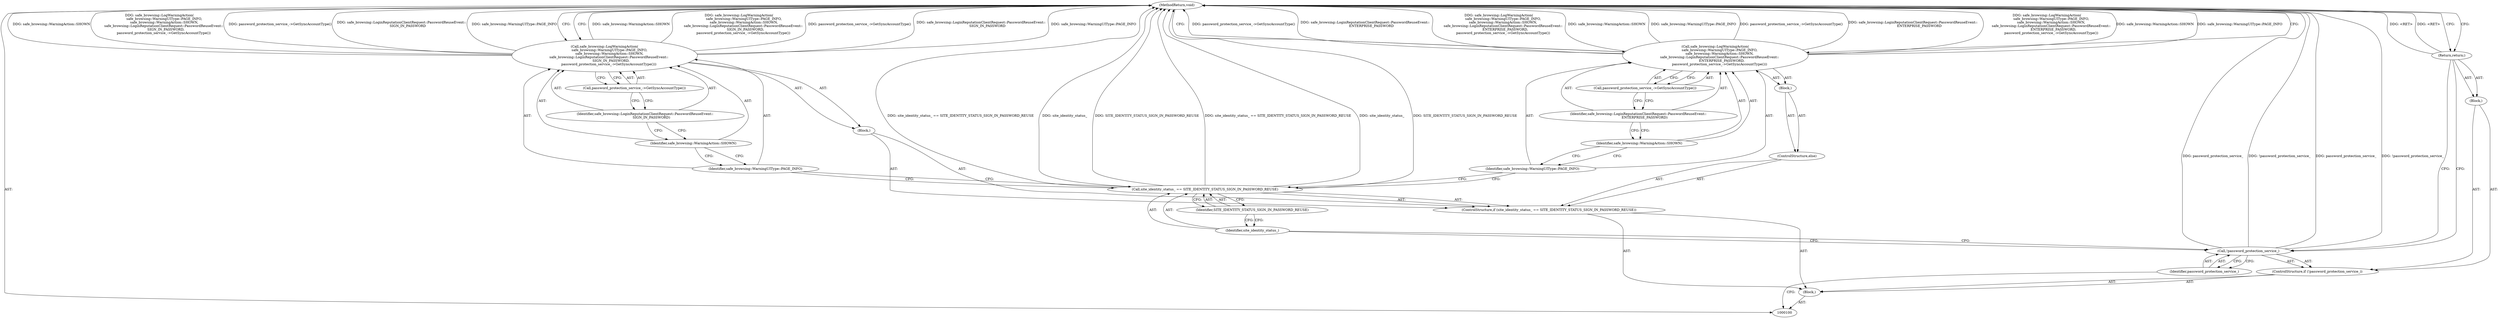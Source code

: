 digraph "0_Chrome_7cde8513c12a6e8ec5d1d1eb1cfd078d9adad3ef_4" {
"1000124" [label="(MethodReturn,void)"];
"1000101" [label="(Block,)"];
"1000115" [label="(Identifier,safe_browsing::LoginReputationClientRequest::PasswordReuseEvent::\n            SIGN_IN_PASSWORD)"];
"1000116" [label="(Call,password_protection_service_->GetSyncAccountType())"];
"1000117" [label="(ControlStructure,else)"];
"1000118" [label="(Block,)"];
"1000119" [label="(Call,safe_browsing::LogWarningAction(\n        safe_browsing::WarningUIType::PAGE_INFO,\n        safe_browsing::WarningAction::SHOWN,\n        safe_browsing::LoginReputationClientRequest::PasswordReuseEvent::\n            ENTERPRISE_PASSWORD,\n        password_protection_service_->GetSyncAccountType()))"];
"1000120" [label="(Identifier,safe_browsing::WarningUIType::PAGE_INFO)"];
"1000121" [label="(Identifier,safe_browsing::WarningAction::SHOWN)"];
"1000122" [label="(Identifier,safe_browsing::LoginReputationClientRequest::PasswordReuseEvent::\n            ENTERPRISE_PASSWORD)"];
"1000123" [label="(Call,password_protection_service_->GetSyncAccountType())"];
"1000102" [label="(ControlStructure,if (!password_protection_service_))"];
"1000105" [label="(Block,)"];
"1000103" [label="(Call,!password_protection_service_)"];
"1000104" [label="(Identifier,password_protection_service_)"];
"1000106" [label="(Return,return;)"];
"1000107" [label="(ControlStructure,if (site_identity_status_ == SITE_IDENTITY_STATUS_SIGN_IN_PASSWORD_REUSE))"];
"1000110" [label="(Identifier,SITE_IDENTITY_STATUS_SIGN_IN_PASSWORD_REUSE)"];
"1000108" [label="(Call,site_identity_status_ == SITE_IDENTITY_STATUS_SIGN_IN_PASSWORD_REUSE)"];
"1000109" [label="(Identifier,site_identity_status_)"];
"1000111" [label="(Block,)"];
"1000112" [label="(Call,safe_browsing::LogWarningAction(\n         safe_browsing::WarningUIType::PAGE_INFO,\n         safe_browsing::WarningAction::SHOWN,\n        safe_browsing::LoginReputationClientRequest::PasswordReuseEvent::\n            SIGN_IN_PASSWORD,\n        password_protection_service_->GetSyncAccountType()))"];
"1000113" [label="(Identifier,safe_browsing::WarningUIType::PAGE_INFO)"];
"1000114" [label="(Identifier,safe_browsing::WarningAction::SHOWN)"];
"1000124" -> "1000100"  [label="AST: "];
"1000124" -> "1000106"  [label="CFG: "];
"1000124" -> "1000112"  [label="CFG: "];
"1000124" -> "1000119"  [label="CFG: "];
"1000108" -> "1000124"  [label="DDG: site_identity_status_ == SITE_IDENTITY_STATUS_SIGN_IN_PASSWORD_REUSE"];
"1000108" -> "1000124"  [label="DDG: site_identity_status_"];
"1000108" -> "1000124"  [label="DDG: SITE_IDENTITY_STATUS_SIGN_IN_PASSWORD_REUSE"];
"1000103" -> "1000124"  [label="DDG: password_protection_service_"];
"1000103" -> "1000124"  [label="DDG: !password_protection_service_"];
"1000112" -> "1000124"  [label="DDG: safe_browsing::WarningAction::SHOWN"];
"1000112" -> "1000124"  [label="DDG: safe_browsing::LogWarningAction(\n         safe_browsing::WarningUIType::PAGE_INFO,\n         safe_browsing::WarningAction::SHOWN,\n        safe_browsing::LoginReputationClientRequest::PasswordReuseEvent::\n            SIGN_IN_PASSWORD,\n        password_protection_service_->GetSyncAccountType())"];
"1000112" -> "1000124"  [label="DDG: password_protection_service_->GetSyncAccountType()"];
"1000112" -> "1000124"  [label="DDG: safe_browsing::LoginReputationClientRequest::PasswordReuseEvent::\n            SIGN_IN_PASSWORD"];
"1000112" -> "1000124"  [label="DDG: safe_browsing::WarningUIType::PAGE_INFO"];
"1000119" -> "1000124"  [label="DDG: password_protection_service_->GetSyncAccountType()"];
"1000119" -> "1000124"  [label="DDG: safe_browsing::LoginReputationClientRequest::PasswordReuseEvent::\n            ENTERPRISE_PASSWORD"];
"1000119" -> "1000124"  [label="DDG: safe_browsing::LogWarningAction(\n        safe_browsing::WarningUIType::PAGE_INFO,\n        safe_browsing::WarningAction::SHOWN,\n        safe_browsing::LoginReputationClientRequest::PasswordReuseEvent::\n            ENTERPRISE_PASSWORD,\n        password_protection_service_->GetSyncAccountType())"];
"1000119" -> "1000124"  [label="DDG: safe_browsing::WarningAction::SHOWN"];
"1000119" -> "1000124"  [label="DDG: safe_browsing::WarningUIType::PAGE_INFO"];
"1000106" -> "1000124"  [label="DDG: <RET>"];
"1000101" -> "1000100"  [label="AST: "];
"1000102" -> "1000101"  [label="AST: "];
"1000107" -> "1000101"  [label="AST: "];
"1000115" -> "1000112"  [label="AST: "];
"1000115" -> "1000114"  [label="CFG: "];
"1000116" -> "1000115"  [label="CFG: "];
"1000116" -> "1000112"  [label="AST: "];
"1000116" -> "1000115"  [label="CFG: "];
"1000112" -> "1000116"  [label="CFG: "];
"1000117" -> "1000107"  [label="AST: "];
"1000118" -> "1000117"  [label="AST: "];
"1000118" -> "1000117"  [label="AST: "];
"1000119" -> "1000118"  [label="AST: "];
"1000119" -> "1000118"  [label="AST: "];
"1000119" -> "1000123"  [label="CFG: "];
"1000120" -> "1000119"  [label="AST: "];
"1000121" -> "1000119"  [label="AST: "];
"1000122" -> "1000119"  [label="AST: "];
"1000123" -> "1000119"  [label="AST: "];
"1000124" -> "1000119"  [label="CFG: "];
"1000119" -> "1000124"  [label="DDG: password_protection_service_->GetSyncAccountType()"];
"1000119" -> "1000124"  [label="DDG: safe_browsing::LoginReputationClientRequest::PasswordReuseEvent::\n            ENTERPRISE_PASSWORD"];
"1000119" -> "1000124"  [label="DDG: safe_browsing::LogWarningAction(\n        safe_browsing::WarningUIType::PAGE_INFO,\n        safe_browsing::WarningAction::SHOWN,\n        safe_browsing::LoginReputationClientRequest::PasswordReuseEvent::\n            ENTERPRISE_PASSWORD,\n        password_protection_service_->GetSyncAccountType())"];
"1000119" -> "1000124"  [label="DDG: safe_browsing::WarningAction::SHOWN"];
"1000119" -> "1000124"  [label="DDG: safe_browsing::WarningUIType::PAGE_INFO"];
"1000120" -> "1000119"  [label="AST: "];
"1000120" -> "1000108"  [label="CFG: "];
"1000121" -> "1000120"  [label="CFG: "];
"1000121" -> "1000119"  [label="AST: "];
"1000121" -> "1000120"  [label="CFG: "];
"1000122" -> "1000121"  [label="CFG: "];
"1000122" -> "1000119"  [label="AST: "];
"1000122" -> "1000121"  [label="CFG: "];
"1000123" -> "1000122"  [label="CFG: "];
"1000123" -> "1000119"  [label="AST: "];
"1000123" -> "1000122"  [label="CFG: "];
"1000119" -> "1000123"  [label="CFG: "];
"1000102" -> "1000101"  [label="AST: "];
"1000103" -> "1000102"  [label="AST: "];
"1000105" -> "1000102"  [label="AST: "];
"1000105" -> "1000102"  [label="AST: "];
"1000106" -> "1000105"  [label="AST: "];
"1000103" -> "1000102"  [label="AST: "];
"1000103" -> "1000104"  [label="CFG: "];
"1000104" -> "1000103"  [label="AST: "];
"1000106" -> "1000103"  [label="CFG: "];
"1000109" -> "1000103"  [label="CFG: "];
"1000103" -> "1000124"  [label="DDG: password_protection_service_"];
"1000103" -> "1000124"  [label="DDG: !password_protection_service_"];
"1000104" -> "1000103"  [label="AST: "];
"1000104" -> "1000100"  [label="CFG: "];
"1000103" -> "1000104"  [label="CFG: "];
"1000106" -> "1000105"  [label="AST: "];
"1000106" -> "1000103"  [label="CFG: "];
"1000124" -> "1000106"  [label="CFG: "];
"1000106" -> "1000124"  [label="DDG: <RET>"];
"1000107" -> "1000101"  [label="AST: "];
"1000108" -> "1000107"  [label="AST: "];
"1000111" -> "1000107"  [label="AST: "];
"1000117" -> "1000107"  [label="AST: "];
"1000110" -> "1000108"  [label="AST: "];
"1000110" -> "1000109"  [label="CFG: "];
"1000108" -> "1000110"  [label="CFG: "];
"1000108" -> "1000107"  [label="AST: "];
"1000108" -> "1000110"  [label="CFG: "];
"1000109" -> "1000108"  [label="AST: "];
"1000110" -> "1000108"  [label="AST: "];
"1000113" -> "1000108"  [label="CFG: "];
"1000120" -> "1000108"  [label="CFG: "];
"1000108" -> "1000124"  [label="DDG: site_identity_status_ == SITE_IDENTITY_STATUS_SIGN_IN_PASSWORD_REUSE"];
"1000108" -> "1000124"  [label="DDG: site_identity_status_"];
"1000108" -> "1000124"  [label="DDG: SITE_IDENTITY_STATUS_SIGN_IN_PASSWORD_REUSE"];
"1000109" -> "1000108"  [label="AST: "];
"1000109" -> "1000103"  [label="CFG: "];
"1000110" -> "1000109"  [label="CFG: "];
"1000111" -> "1000107"  [label="AST: "];
"1000112" -> "1000111"  [label="AST: "];
"1000112" -> "1000111"  [label="AST: "];
"1000112" -> "1000116"  [label="CFG: "];
"1000113" -> "1000112"  [label="AST: "];
"1000114" -> "1000112"  [label="AST: "];
"1000115" -> "1000112"  [label="AST: "];
"1000116" -> "1000112"  [label="AST: "];
"1000124" -> "1000112"  [label="CFG: "];
"1000112" -> "1000124"  [label="DDG: safe_browsing::WarningAction::SHOWN"];
"1000112" -> "1000124"  [label="DDG: safe_browsing::LogWarningAction(\n         safe_browsing::WarningUIType::PAGE_INFO,\n         safe_browsing::WarningAction::SHOWN,\n        safe_browsing::LoginReputationClientRequest::PasswordReuseEvent::\n            SIGN_IN_PASSWORD,\n        password_protection_service_->GetSyncAccountType())"];
"1000112" -> "1000124"  [label="DDG: password_protection_service_->GetSyncAccountType()"];
"1000112" -> "1000124"  [label="DDG: safe_browsing::LoginReputationClientRequest::PasswordReuseEvent::\n            SIGN_IN_PASSWORD"];
"1000112" -> "1000124"  [label="DDG: safe_browsing::WarningUIType::PAGE_INFO"];
"1000113" -> "1000112"  [label="AST: "];
"1000113" -> "1000108"  [label="CFG: "];
"1000114" -> "1000113"  [label="CFG: "];
"1000114" -> "1000112"  [label="AST: "];
"1000114" -> "1000113"  [label="CFG: "];
"1000115" -> "1000114"  [label="CFG: "];
}
